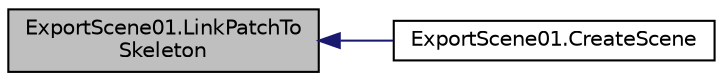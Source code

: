 digraph "ExportScene01.LinkPatchToSkeleton"
{
  edge [fontname="Helvetica",fontsize="10",labelfontname="Helvetica",labelfontsize="10"];
  node [fontname="Helvetica",fontsize="10",shape=record];
  rankdir="LR";
  Node23 [label="ExportScene01.LinkPatchTo\lSkeleton",height=0.2,width=0.4,color="black", fillcolor="grey75", style="filled", fontcolor="black"];
  Node23 -> Node24 [dir="back",color="midnightblue",fontsize="10",style="solid"];
  Node24 [label="ExportScene01.CreateScene",height=0.2,width=0.4,color="black", fillcolor="white", style="filled",URL="$namespace_export_scene01.html#a405c93947107b07b27cb80d3c4712ef1"];
}
